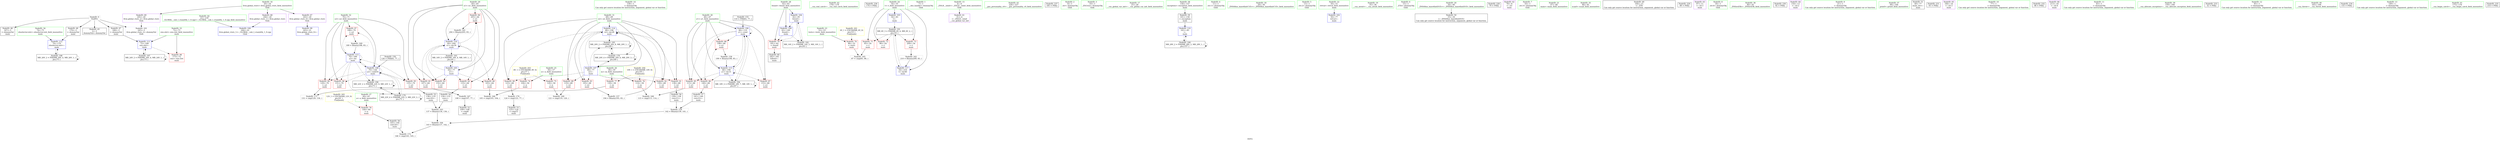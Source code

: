 digraph "SVFG" {
	label="SVFG";

	Node0x55f1053f41d0 [shape=record,color=grey,label="{NodeID: 0\nNullPtr}"];
	Node0x55f1053f41d0 -> Node0x55f10540fee0[style=solid];
	Node0x55f1053f41d0 -> Node0x55f10540ffe0[style=solid];
	Node0x55f1053f41d0 -> Node0x55f1054100b0[style=solid];
	Node0x55f1053f41d0 -> Node0x55f1054111a0[style=solid];
	Node0x55f1053f41d0 -> Node0x55f1054105f0[style=solid];
	Node0x55f105410250 [shape=record,color=red,label="{NodeID: 97\n188\<--70\n\<--y2\nmain\n}"];
	Node0x55f105410250 -> Node0x55f105418690[style=solid];
	Node0x55f1053f56a0 [shape=record,color=green,label="{NodeID: 14\n158\<--1\n\<--dummyObj\nCan only get source location for instruction, argument, global var or function.}"];
	Node0x55f1054147a0 [shape=record,color=black,label="{NodeID: 194\nMR_18V_2 = PHI(MR_18V_7, MR_18V_1, )\npts\{67 \}\n}"];
	Node0x55f1054147a0 -> Node0x55f105410a30[style=dashed];
	Node0x55f1054147a0 -> Node0x55f1054147a0[style=dashed];
	Node0x55f105410e40 [shape=record,color=blue,label="{NodeID: 111\n72\<--168\nexn.slot\<--\nmain\n}"];
	Node0x55f105410e40 -> Node0x55f105410320[style=dashed];
	Node0x55f105410e40 -> Node0x55f105426fc0[style=dashed];
	Node0x55f10540f160 [shape=record,color=green,label="{NodeID: 28\n62\<--63\nfound\<--found_field_insensitive\nmain\n}"];
	Node0x55f10540f160 -> Node0x55f105412bc0[style=solid];
	Node0x55f10540f160 -> Node0x55f105410890[style=solid];
	Node0x55f10540f160 -> Node0x55f105410ca0[style=solid];
	Node0x55f10540fc40 [shape=record,color=green,label="{NodeID: 42\n178\<--179\n__cxa_end_catch\<--__cxa_end_catch_field_insensitive\n}"];
	Node0x55f105411880 [shape=record,color=black,label="{NodeID: 56\n139\<--138\nconv21\<--\nmain\n}"];
	Node0x55f105411880 -> Node0x55f105418510[style=solid];
	Node0x55f105434b60 [shape=record,color=black,label="{NodeID: 236\n174 = PHI()\n}"];
	Node0x55f105412470 [shape=record,color=red,label="{NodeID: 70\n86\<--52\n\<--tests\nmain\n}"];
	Node0x55f105412470 -> Node0x55f105418e10[style=solid];
	Node0x55f105419110 [shape=record,color=grey,label="{NodeID: 167\n108 = cmp(107, 77, )\n}"];
	Node0x55f105419110 -> Node0x55f105411540[style=solid];
	Node0x55f105412fd0 [shape=record,color=red,label="{NodeID: 84\n203\<--64\n\<--x1\nmain\n}"];
	Node0x55f105412fd0 -> Node0x55f105418810[style=solid];
	Node0x55f1053f32e0 [shape=record,color=green,label="{NodeID: 1\n7\<--1\n__dso_handle\<--dummyObj\nGlob }"];
	Node0x55f105410320 [shape=record,color=red,label="{NodeID: 98\n173\<--72\nexn\<--exn.slot\nmain\n}"];
	Node0x55f1053f4b30 [shape=record,color=green,label="{NodeID: 15\n4\<--6\n_ZStL8__ioinit\<--_ZStL8__ioinit_field_insensitive\nGlob }"];
	Node0x55f1053f4b30 -> Node0x55f105411c90[style=solid];
	Node0x55f105414890 [shape=record,color=black,label="{NodeID: 195\nMR_20V_2 = PHI(MR_20V_8, MR_20V_1, )\npts\{69 \}\n}"];
	Node0x55f105414890 -> Node0x55f1054200a0[style=dashed];
	Node0x55f105414890 -> Node0x55f105414890[style=dashed];
	Node0x55f105410f10 [shape=record,color=blue,label="{NodeID: 112\n74\<--170\nehselector.slot\<--\nmain\n}"];
	Node0x55f105410f10 -> Node0x55f1054274c0[style=dashed];
	Node0x55f10540f1f0 [shape=record,color=green,label="{NodeID: 29\n64\<--65\nx1\<--x1_field_insensitive\nmain\n}"];
	Node0x55f10540f1f0 -> Node0x55f105412c90[style=solid];
	Node0x55f10540f1f0 -> Node0x55f105412d60[style=solid];
	Node0x55f10540f1f0 -> Node0x55f105412e30[style=solid];
	Node0x55f10540f1f0 -> Node0x55f105412f00[style=solid];
	Node0x55f10540f1f0 -> Node0x55f105412fd0[style=solid];
	Node0x55f10540f1f0 -> Node0x55f105410960[style=solid];
	Node0x55f10540f1f0 -> Node0x55f105415a80[style=solid];
	Node0x55f10540fd10 [shape=record,color=green,label="{NodeID: 43\n226\<--227\n__gxx_personality_v0\<--__gxx_personality_v0_field_insensitive\n}"];
	Node0x55f105411950 [shape=record,color=black,label="{NodeID: 57\n141\<--140\nconv22\<--\nmain\n}"];
	Node0x55f105411950 -> Node0x55f105418510[style=solid];
	Node0x55f105434c60 [shape=record,color=black,label="{NodeID: 237\n185 = PHI()\n}"];
	Node0x55f105412540 [shape=record,color=red,label="{NodeID: 71\n85\<--54\n\<--t\nmain\n}"];
	Node0x55f105412540 -> Node0x55f105418e10[style=solid];
	Node0x55f105419290 [shape=record,color=grey,label="{NodeID: 168\n115 = cmp(113, 114, )\n}"];
	Node0x55f1054130a0 [shape=record,color=red,label="{NodeID: 85\n113\<--66\n\<--y1\nmain\n}"];
	Node0x55f1054130a0 -> Node0x55f105419290[style=solid];
	Node0x55f1053f57f0 [shape=record,color=green,label="{NodeID: 2\n8\<--1\n.str\<--dummyObj\nGlob }"];
	Node0x55f1054103f0 [shape=record,color=blue,label="{NodeID: 99\n243\<--21\nllvm.global_ctors_0\<--\nGlob }"];
	Node0x55f1053f4c00 [shape=record,color=green,label="{NodeID: 16\n20\<--24\nllvm.global_ctors\<--llvm.global_ctors_field_insensitive\nGlob }"];
	Node0x55f1053f4c00 -> Node0x55f105412170[style=solid];
	Node0x55f1053f4c00 -> Node0x55f105412270[style=solid];
	Node0x55f1053f4c00 -> Node0x55f105412370[style=solid];
	Node0x55f105426ac0 [shape=record,color=black,label="{NodeID: 196\nMR_22V_2 = PHI(MR_22V_9, MR_22V_1, )\npts\{71 \}\n}"];
	Node0x55f105426ac0 -> Node0x55f1054205a0[style=dashed];
	Node0x55f105426ac0 -> Node0x55f105426ac0[style=dashed];
	Node0x55f105410fe0 [shape=record,color=blue,label="{NodeID: 113\n70\<--189\ny2\<--inc\nmain\n}"];
	Node0x55f105410fe0 -> Node0x55f1054137f0[style=dashed];
	Node0x55f105410fe0 -> Node0x55f1054138c0[style=dashed];
	Node0x55f105410fe0 -> Node0x55f105410180[style=dashed];
	Node0x55f105410fe0 -> Node0x55f105410250[style=dashed];
	Node0x55f105410fe0 -> Node0x55f105410bd0[style=dashed];
	Node0x55f105410fe0 -> Node0x55f105410fe0[style=dashed];
	Node0x55f105410fe0 -> Node0x55f1054205a0[style=dashed];
	Node0x55f105410fe0 -> Node0x55f105426ac0[style=dashed];
	Node0x55f10540f280 [shape=record,color=green,label="{NodeID: 30\n66\<--67\ny1\<--y1_field_insensitive\nmain\n}"];
	Node0x55f10540f280 -> Node0x55f1054130a0[style=solid];
	Node0x55f10540f280 -> Node0x55f105413170[style=solid];
	Node0x55f10540f280 -> Node0x55f105413240[style=solid];
	Node0x55f10540f280 -> Node0x55f105413310[style=solid];
	Node0x55f10540f280 -> Node0x55f105410a30[style=solid];
	Node0x55f10540f280 -> Node0x55f1054159b0[style=solid];
	Node0x55f10540fde0 [shape=record,color=green,label="{NodeID: 44\n22\<--239\n_GLOBAL__sub_I_crazyb0y_1_0.cpp\<--_GLOBAL__sub_I_crazyb0y_1_0.cpp_field_insensitive\n}"];
	Node0x55f10540fde0 -> Node0x55f1054104f0[style=solid];
	Node0x55f105411a20 [shape=record,color=black,label="{NodeID: 58\n145\<--144\nconv24\<--\nmain\n}"];
	Node0x55f105411a20 -> Node0x55f105419890[style=solid];
	Node0x55f1051f4660 [shape=record,color=black,label="{NodeID: 155\n110 = PHI(83, 77, )\n}"];
	Node0x55f1051f4660 -> Node0x55f105410a30[style=solid];
	Node0x55f105412610 [shape=record,color=red,label="{NodeID: 72\n96\<--54\n\<--t\nmain\n}"];
	Node0x55f105419410 [shape=record,color=grey,label="{NodeID: 169\n121 = cmp(119, 120, )\n}"];
	Node0x55f105413170 [shape=record,color=red,label="{NodeID: 86\n140\<--66\n\<--y1\nmain\n}"];
	Node0x55f105413170 -> Node0x55f105411950[style=solid];
	Node0x55f1053f4620 [shape=record,color=green,label="{NodeID: 3\n10\<--1\n_ZSt3cin\<--dummyObj\nGlob }"];
	Node0x55f1054104f0 [shape=record,color=blue,label="{NodeID: 100\n244\<--22\nllvm.global_ctors_1\<--_GLOBAL__sub_I_crazyb0y_1_0.cpp\nGlob }"];
	Node0x55f1053f4cd0 [shape=record,color=green,label="{NodeID: 17\n25\<--26\n__cxx_global_var_init\<--__cxx_global_var_init_field_insensitive\n}"];
	Node0x55f105426fc0 [shape=record,color=black,label="{NodeID: 197\nMR_24V_2 = PHI(MR_24V_4, MR_24V_1, )\npts\{73 \}\n}"];
	Node0x55f105426fc0 -> Node0x55f105410e40[style=dashed];
	Node0x55f105426fc0 -> Node0x55f105426fc0[style=dashed];
	Node0x55f1054110b0 [shape=record,color=blue,label="{NodeID: 114\n68\<--194\nx2\<--inc28\nmain\n}"];
	Node0x55f1054110b0 -> Node0x55f1054133e0[style=dashed];
	Node0x55f1054110b0 -> Node0x55f1054134b0[style=dashed];
	Node0x55f1054110b0 -> Node0x55f105413580[style=dashed];
	Node0x55f1054110b0 -> Node0x55f105413650[style=dashed];
	Node0x55f1054110b0 -> Node0x55f105413720[style=dashed];
	Node0x55f1054110b0 -> Node0x55f1054110b0[style=dashed];
	Node0x55f1054110b0 -> Node0x55f1054200a0[style=dashed];
	Node0x55f1054110b0 -> Node0x55f105414890[style=dashed];
	Node0x55f10540f350 [shape=record,color=green,label="{NodeID: 31\n68\<--69\nx2\<--x2_field_insensitive\nmain\n}"];
	Node0x55f10540f350 -> Node0x55f1054133e0[style=solid];
	Node0x55f10540f350 -> Node0x55f1054134b0[style=solid];
	Node0x55f10540f350 -> Node0x55f105413580[style=solid];
	Node0x55f10540f350 -> Node0x55f105413650[style=solid];
	Node0x55f10540f350 -> Node0x55f105413720[style=solid];
	Node0x55f10540f350 -> Node0x55f105410b00[style=solid];
	Node0x55f10540f350 -> Node0x55f1054110b0[style=solid];
	Node0x55f10540fee0 [shape=record,color=black,label="{NodeID: 45\n2\<--3\ndummyVal\<--dummyVal\n}"];
	Node0x55f105411af0 [shape=record,color=black,label="{NodeID: 59\n161\<--156\n\<--exception\nmain\n}"];
	Node0x55f105411af0 -> Node0x55f105410d70[style=solid];
	Node0x55f105417c70 [shape=record,color=black,label="{NodeID: 156\n126 = PHI(83, 77, )\n}"];
	Node0x55f105417c70 -> Node0x55f105410bd0[style=solid];
	Node0x55f1054126e0 [shape=record,color=red,label="{NodeID: 73\n209\<--54\n\<--t\nmain\n}"];
	Node0x55f1054126e0 -> Node0x55f105418990[style=solid];
	Node0x55f105419590 [shape=record,color=grey,label="{NodeID: 170\n124 = cmp(123, 77, )\n}"];
	Node0x55f105419590 -> Node0x55f105411610[style=solid];
	Node0x55f105413240 [shape=record,color=red,label="{NodeID: 87\n153\<--66\n\<--y1\nmain\n}"];
	Node0x55f1053f4740 [shape=record,color=green,label="{NodeID: 4\n11\<--1\n.str.1\<--dummyObj\nGlob }"];
	Node0x55f1054105f0 [shape=record,color=blue, style = dotted,label="{NodeID: 101\n245\<--3\nllvm.global_ctors_2\<--dummyVal\nGlob }"];
	Node0x55f1053f4da0 [shape=record,color=green,label="{NodeID: 18\n29\<--30\n_ZNSt8ios_base4InitC1Ev\<--_ZNSt8ios_base4InitC1Ev_field_insensitive\n}"];
	Node0x55f1054274c0 [shape=record,color=black,label="{NodeID: 198\nMR_26V_2 = PHI(MR_26V_4, MR_26V_1, )\npts\{75 \}\n}"];
	Node0x55f1054274c0 -> Node0x55f105410f10[style=dashed];
	Node0x55f1054274c0 -> Node0x55f1054274c0[style=dashed];
	Node0x55f1054159b0 [shape=record,color=blue,label="{NodeID: 115\n66\<--199\ny1\<--inc31\nmain\n}"];
	Node0x55f1054159b0 -> Node0x55f1054130a0[style=dashed];
	Node0x55f1054159b0 -> Node0x55f105413170[style=dashed];
	Node0x55f1054159b0 -> Node0x55f105413240[style=dashed];
	Node0x55f1054159b0 -> Node0x55f105413310[style=dashed];
	Node0x55f1054159b0 -> Node0x55f105410a30[style=dashed];
	Node0x55f1054159b0 -> Node0x55f1054159b0[style=dashed];
	Node0x55f1054159b0 -> Node0x55f1054147a0[style=dashed];
	Node0x55f10540f420 [shape=record,color=green,label="{NodeID: 32\n70\<--71\ny2\<--y2_field_insensitive\nmain\n}"];
	Node0x55f10540f420 -> Node0x55f1054137f0[style=solid];
	Node0x55f10540f420 -> Node0x55f1054138c0[style=solid];
	Node0x55f10540f420 -> Node0x55f105410180[style=solid];
	Node0x55f10540f420 -> Node0x55f105410250[style=solid];
	Node0x55f10540f420 -> Node0x55f105410bd0[style=solid];
	Node0x55f10540f420 -> Node0x55f105410fe0[style=solid];
	Node0x55f10540ffe0 [shape=record,color=black,label="{NodeID: 46\n167\<--3\n\<--dummyVal\nmain\n}"];
	Node0x55f105411bc0 [shape=record,color=black,label="{NodeID: 60\n182\<--181\ntobool\<--\nmain\n}"];
	Node0x55f105418210 [shape=record,color=grey,label="{NodeID: 157\n194 = Binary(193, 83, )\n}"];
	Node0x55f105418210 -> Node0x55f1054110b0[style=solid];
	Node0x55f1054127b0 [shape=record,color=red,label="{NodeID: 74\n104\<--56\n\<--n\nmain\n}"];
	Node0x55f1054127b0 -> Node0x55f105418f90[style=solid];
	Node0x55f105419710 [shape=record,color=grey,label="{NodeID: 171\n131 = cmp(129, 130, )\n}"];
	Node0x55f105413310 [shape=record,color=red,label="{NodeID: 88\n198\<--66\n\<--y1\nmain\n}"];
	Node0x55f105413310 -> Node0x55f105418390[style=solid];
	Node0x55f1053f48f0 [shape=record,color=green,label="{NodeID: 5\n13\<--1\n.str.2\<--dummyObj\nGlob }"];
	Node0x55f1054106f0 [shape=record,color=blue,label="{NodeID: 102\n50\<--77\nretval\<--\nmain\n}"];
	Node0x55f1053f4e70 [shape=record,color=green,label="{NodeID: 19\n35\<--36\n__cxa_atexit\<--__cxa_atexit_field_insensitive\n}"];
	Node0x55f1054279c0 [shape=record,color=black,label="{NodeID: 199\nMR_28V_2 = PHI(MR_28V_5, MR_28V_1, )\npts\{157 \}\n}"];
	Node0x55f1054279c0 -> Node0x55f105410d70[style=dashed];
	Node0x55f1054279c0 -> Node0x55f1054279c0[style=dashed];
	Node0x55f105415a80 [shape=record,color=blue,label="{NodeID: 116\n64\<--204\nx1\<--inc34\nmain\n}"];
	Node0x55f105415a80 -> Node0x55f105412c90[style=dashed];
	Node0x55f105415a80 -> Node0x55f105412d60[style=dashed];
	Node0x55f105415a80 -> Node0x55f105412e30[style=dashed];
	Node0x55f105415a80 -> Node0x55f105412f00[style=dashed];
	Node0x55f105415a80 -> Node0x55f105412fd0[style=dashed];
	Node0x55f105415a80 -> Node0x55f105415a80[style=dashed];
	Node0x55f105415a80 -> Node0x55f1054142a0[style=dashed];
	Node0x55f10540f4f0 [shape=record,color=green,label="{NodeID: 33\n72\<--73\nexn.slot\<--exn.slot_field_insensitive\nmain\n}"];
	Node0x55f10540f4f0 -> Node0x55f105410320[style=solid];
	Node0x55f10540f4f0 -> Node0x55f105410e40[style=solid];
	Node0x55f1054100b0 [shape=record,color=black,label="{NodeID: 47\n168\<--3\n\<--dummyVal\nmain\n}"];
	Node0x55f1054100b0 -> Node0x55f105410e40[style=solid];
	Node0x55f105411c90 [shape=record,color=purple,label="{NodeID: 61\n31\<--4\n\<--_ZStL8__ioinit\n__cxx_global_var_init\n}"];
	Node0x55f105418390 [shape=record,color=grey,label="{NodeID: 158\n199 = Binary(198, 83, )\n}"];
	Node0x55f105418390 -> Node0x55f1054159b0[style=solid];
	Node0x55f105412880 [shape=record,color=red,label="{NodeID: 75\n120\<--56\n\<--n\nmain\n}"];
	Node0x55f105412880 -> Node0x55f105419410[style=solid];
	Node0x55f105419890 [shape=record,color=grey,label="{NodeID: 172\n146 = cmp(143, 145, )\n}"];
	Node0x55f1054133e0 [shape=record,color=red,label="{NodeID: 89\n119\<--68\n\<--x2\nmain\n}"];
	Node0x55f1054133e0 -> Node0x55f105419410[style=solid];
	Node0x55f1053f4980 [shape=record,color=green,label="{NodeID: 6\n15\<--1\n_ZTIi\<--dummyObj\nGlob }"];
	Node0x55f1054107c0 [shape=record,color=blue,label="{NodeID: 103\n54\<--83\nt\<--\nmain\n}"];
	Node0x55f1054107c0 -> Node0x55f1054241a0[style=dashed];
	Node0x55f1053f4f40 [shape=record,color=green,label="{NodeID: 20\n34\<--40\n_ZNSt8ios_base4InitD1Ev\<--_ZNSt8ios_base4InitD1Ev_field_insensitive\n}"];
	Node0x55f1053f4f40 -> Node0x55f105411370[style=solid];
	Node0x55f105415b50 [shape=record,color=blue,label="{NodeID: 117\n54\<--210\nt\<--inc40\nmain\n}"];
	Node0x55f105415b50 -> Node0x55f1054241a0[style=dashed];
	Node0x55f10540f5c0 [shape=record,color=green,label="{NodeID: 34\n74\<--75\nehselector.slot\<--ehselector.slot_field_insensitive\nmain\n}"];
	Node0x55f10540f5c0 -> Node0x55f105410f10[style=solid];
	Node0x55f1054111a0 [shape=record,color=black,label="{NodeID: 48\n170\<--3\n\<--dummyVal\nmain\n}"];
	Node0x55f1054111a0 -> Node0x55f105410f10[style=solid];
	Node0x55f105434360 [shape=record,color=black,label="{NodeID: 228\n79 = PHI()\n}"];
	Node0x55f105411d60 [shape=record,color=purple,label="{NodeID: 62\n78\<--8\n\<--.str\nmain\n}"];
	Node0x55f105418510 [shape=record,color=grey,label="{NodeID: 159\n142 = Binary(139, 141, )\n}"];
	Node0x55f105418510 -> Node0x55f105418c90[style=solid];
	Node0x55f105412950 [shape=record,color=red,label="{NodeID: 76\n114\<--58\n\<--m\nmain\n}"];
	Node0x55f105412950 -> Node0x55f105419290[style=solid];
	Node0x55f1054134b0 [shape=record,color=red,label="{NodeID: 90\n123\<--68\n\<--x2\nmain\n}"];
	Node0x55f1054134b0 -> Node0x55f105419590[style=solid];
	Node0x55f1053f4a10 [shape=record,color=green,label="{NodeID: 7\n16\<--1\n.str.3\<--dummyObj\nGlob }"];
	Node0x55f105410890 [shape=record,color=blue,label="{NodeID: 104\n62\<--95\nfound\<--\nmain\n}"];
	Node0x55f105410890 -> Node0x55f105412bc0[style=dashed];
	Node0x55f105410890 -> Node0x55f105410ca0[style=dashed];
	Node0x55f105410890 -> Node0x55f105413da0[style=dashed];
	Node0x55f1053f5010 [shape=record,color=green,label="{NodeID: 21\n47\<--48\nmain\<--main_field_insensitive\n}"];
	Node0x55f1054289e0 [shape=record,color=yellow,style=double,label="{NodeID: 201\n4V_1 = ENCHI(MR_4V_0)\npts\{53 \}\nFun[main]}"];
	Node0x55f1054289e0 -> Node0x55f105412470[style=dashed];
	Node0x55f10540f690 [shape=record,color=green,label="{NodeID: 35\n80\<--81\nscanf\<--scanf_field_insensitive\n}"];
	Node0x55f105411270 [shape=record,color=black,label="{NodeID: 49\n164\<--15\n\<--_ZTIi\nCan only get source location for instruction, argument, global var or function.}"];
	Node0x55f105434460 [shape=record,color=black,label="{NodeID: 229\n89 = PHI()\n}"];
	Node0x55f105411e30 [shape=record,color=purple,label="{NodeID: 63\n97\<--11\n\<--.str.1\nmain\n}"];
	Node0x55f105418690 [shape=record,color=grey,label="{NodeID: 160\n189 = Binary(188, 83, )\n}"];
	Node0x55f105418690 -> Node0x55f105410fe0[style=solid];
	Node0x55f105412a20 [shape=record,color=red,label="{NodeID: 77\n130\<--58\n\<--m\nmain\n}"];
	Node0x55f105412a20 -> Node0x55f105419710[style=solid];
	Node0x55f105413580 [shape=record,color=red,label="{NodeID: 91\n138\<--68\n\<--x2\nmain\n}"];
	Node0x55f105413580 -> Node0x55f105411880[style=solid];
	Node0x55f1053f4370 [shape=record,color=green,label="{NodeID: 8\n18\<--1\n.str.4\<--dummyObj\nGlob }"];
	Node0x55f105410960 [shape=record,color=blue,label="{NodeID: 105\n64\<--77\nx1\<--\nmain\n}"];
	Node0x55f105410960 -> Node0x55f105412c90[style=dashed];
	Node0x55f105410960 -> Node0x55f105412d60[style=dashed];
	Node0x55f105410960 -> Node0x55f105412e30[style=dashed];
	Node0x55f105410960 -> Node0x55f105412f00[style=dashed];
	Node0x55f105410960 -> Node0x55f105412fd0[style=dashed];
	Node0x55f105410960 -> Node0x55f105415a80[style=dashed];
	Node0x55f105410960 -> Node0x55f1054142a0[style=dashed];
	Node0x55f1053f50e0 [shape=record,color=green,label="{NodeID: 22\n50\<--51\nretval\<--retval_field_insensitive\nmain\n}"];
	Node0x55f1053f50e0 -> Node0x55f1054106f0[style=solid];
	Node0x55f10540f760 [shape=record,color=green,label="{NodeID: 36\n90\<--91\n_ZNSirsERi\<--_ZNSirsERi_field_insensitive\n}"];
	Node0x55f105411370 [shape=record,color=black,label="{NodeID: 50\n33\<--34\n\<--_ZNSt8ios_base4InitD1Ev\nCan only get source location for instruction, argument, global var or function.}"];
	Node0x55f1054345c0 [shape=record,color=black,label="{NodeID: 230\n92 = PHI()\n}"];
	Node0x55f105411f00 [shape=record,color=purple,label="{NodeID: 64\n154\<--13\n\<--.str.2\nmain\n}"];
	Node0x55f105418810 [shape=record,color=grey,label="{NodeID: 161\n204 = Binary(203, 83, )\n}"];
	Node0x55f105418810 -> Node0x55f105415a80[style=solid];
	Node0x55f105412af0 [shape=record,color=red,label="{NodeID: 78\n144\<--60\n\<--a\nmain\n}"];
	Node0x55f105412af0 -> Node0x55f105411a20[style=solid];
	Node0x55f105413650 [shape=record,color=red,label="{NodeID: 92\n150\<--68\n\<--x2\nmain\n}"];
	Node0x55f1053f4400 [shape=record,color=green,label="{NodeID: 9\n21\<--1\n\<--dummyObj\nCan only get source location for instruction, argument, global var or function.}"];
	Node0x55f105410a30 [shape=record,color=blue,label="{NodeID: 106\n66\<--110\ny1\<--cond\nmain\n}"];
	Node0x55f105410a30 -> Node0x55f1054130a0[style=dashed];
	Node0x55f105410a30 -> Node0x55f105413170[style=dashed];
	Node0x55f105410a30 -> Node0x55f105413240[style=dashed];
	Node0x55f105410a30 -> Node0x55f105413310[style=dashed];
	Node0x55f105410a30 -> Node0x55f105410a30[style=dashed];
	Node0x55f105410a30 -> Node0x55f1054159b0[style=dashed];
	Node0x55f105410a30 -> Node0x55f1054147a0[style=dashed];
	Node0x55f1053f51b0 [shape=record,color=green,label="{NodeID: 23\n52\<--53\ntests\<--tests_field_insensitive\nmain\n}"];
	Node0x55f1053f51b0 -> Node0x55f105412470[style=solid];
	Node0x55f105428ba0 [shape=record,color=yellow,style=double,label="{NodeID: 203\n8V_1 = ENCHI(MR_8V_0)\npts\{57 \}\nFun[main]}"];
	Node0x55f105428ba0 -> Node0x55f1054127b0[style=dashed];
	Node0x55f105428ba0 -> Node0x55f105412880[style=dashed];
	Node0x55f10540f830 [shape=record,color=green,label="{NodeID: 37\n99\<--100\nprintf\<--printf_field_insensitive\n}"];
	Node0x55f105411470 [shape=record,color=black,label="{NodeID: 51\n49\<--77\nmain_ret\<--\nmain\n}"];
	Node0x55f1054346c0 [shape=record,color=black,label="{NodeID: 231\n93 = PHI()\n}"];
	Node0x55f105411fd0 [shape=record,color=purple,label="{NodeID: 65\n184\<--16\n\<--.str.3\nmain\n}"];
	Node0x55f105418990 [shape=record,color=grey,label="{NodeID: 162\n210 = Binary(209, 83, )\n}"];
	Node0x55f105418990 -> Node0x55f105415b50[style=solid];
	Node0x55f105412bc0 [shape=record,color=red,label="{NodeID: 79\n181\<--62\n\<--found\nmain\n}"];
	Node0x55f105412bc0 -> Node0x55f105411bc0[style=solid];
	Node0x55f105413720 [shape=record,color=red,label="{NodeID: 93\n193\<--68\n\<--x2\nmain\n}"];
	Node0x55f105413720 -> Node0x55f105418210[style=solid];
	Node0x55f1053f4490 [shape=record,color=green,label="{NodeID: 10\n77\<--1\n\<--dummyObj\nCan only get source location for instruction, argument, global var or function.}"];
	Node0x55f105410b00 [shape=record,color=blue,label="{NodeID: 107\n68\<--77\nx2\<--\nmain\n}"];
	Node0x55f105410b00 -> Node0x55f1054133e0[style=dashed];
	Node0x55f105410b00 -> Node0x55f1054134b0[style=dashed];
	Node0x55f105410b00 -> Node0x55f105413580[style=dashed];
	Node0x55f105410b00 -> Node0x55f105413650[style=dashed];
	Node0x55f105410b00 -> Node0x55f105413720[style=dashed];
	Node0x55f105410b00 -> Node0x55f1054110b0[style=dashed];
	Node0x55f105410b00 -> Node0x55f1054200a0[style=dashed];
	Node0x55f105410b00 -> Node0x55f105414890[style=dashed];
	Node0x55f1053f5280 [shape=record,color=green,label="{NodeID: 24\n54\<--55\nt\<--t_field_insensitive\nmain\n}"];
	Node0x55f1053f5280 -> Node0x55f105412540[style=solid];
	Node0x55f1053f5280 -> Node0x55f105412610[style=solid];
	Node0x55f1053f5280 -> Node0x55f1054126e0[style=solid];
	Node0x55f1053f5280 -> Node0x55f1054107c0[style=solid];
	Node0x55f1053f5280 -> Node0x55f105415b50[style=solid];
	Node0x55f105428c80 [shape=record,color=yellow,style=double,label="{NodeID: 204\n10V_1 = ENCHI(MR_10V_0)\npts\{59 \}\nFun[main]}"];
	Node0x55f105428c80 -> Node0x55f105412950[style=dashed];
	Node0x55f105428c80 -> Node0x55f105412a20[style=dashed];
	Node0x55f10540f900 [shape=record,color=green,label="{NodeID: 38\n156\<--157\nexception\<--exception_field_insensitive\nmain\n}"];
	Node0x55f10540f900 -> Node0x55f105411af0[style=solid];
	Node0x55f105411540 [shape=record,color=black,label="{NodeID: 52\n109\<--108\n\<--cmp8\nmain\n}"];
	Node0x55f105434790 [shape=record,color=black,label="{NodeID: 232\n98 = PHI()\n}"];
	Node0x55f1054120a0 [shape=record,color=purple,label="{NodeID: 66\n213\<--18\n\<--.str.4\nmain\n}"];
	Node0x55f105418b10 [shape=record,color=grey,label="{NodeID: 163\n137 = Binary(134, 136, )\n}"];
	Node0x55f105418b10 -> Node0x55f105418c90[style=solid];
	Node0x55f105412c90 [shape=record,color=red,label="{NodeID: 80\n103\<--64\n\<--x1\nmain\n}"];
	Node0x55f105412c90 -> Node0x55f105418f90[style=solid];
	Node0x55f1054137f0 [shape=record,color=red,label="{NodeID: 94\n129\<--70\n\<--y2\nmain\n}"];
	Node0x55f1054137f0 -> Node0x55f105419710[style=solid];
	Node0x55f1053f5430 [shape=record,color=green,label="{NodeID: 11\n83\<--1\n\<--dummyObj\nCan only get source location for instruction, argument, global var or function.}"];
	Node0x55f1054241a0 [shape=record,color=black,label="{NodeID: 191\nMR_6V_3 = PHI(MR_6V_4, MR_6V_2, )\npts\{55 \}\n}"];
	Node0x55f1054241a0 -> Node0x55f105412540[style=dashed];
	Node0x55f1054241a0 -> Node0x55f105412610[style=dashed];
	Node0x55f1054241a0 -> Node0x55f1054126e0[style=dashed];
	Node0x55f1054241a0 -> Node0x55f105415b50[style=dashed];
	Node0x55f105410bd0 [shape=record,color=blue,label="{NodeID: 108\n70\<--126\ny2\<--cond16\nmain\n}"];
	Node0x55f105410bd0 -> Node0x55f1054137f0[style=dashed];
	Node0x55f105410bd0 -> Node0x55f1054138c0[style=dashed];
	Node0x55f105410bd0 -> Node0x55f105410180[style=dashed];
	Node0x55f105410bd0 -> Node0x55f105410250[style=dashed];
	Node0x55f105410bd0 -> Node0x55f105410bd0[style=dashed];
	Node0x55f105410bd0 -> Node0x55f105410fe0[style=dashed];
	Node0x55f105410bd0 -> Node0x55f1054205a0[style=dashed];
	Node0x55f105410bd0 -> Node0x55f105426ac0[style=dashed];
	Node0x55f10540efb0 [shape=record,color=green,label="{NodeID: 25\n56\<--57\nn\<--n_field_insensitive\nmain\n}"];
	Node0x55f10540efb0 -> Node0x55f1054127b0[style=solid];
	Node0x55f10540efb0 -> Node0x55f105412880[style=solid];
	Node0x55f105429570 [shape=record,color=yellow,style=double,label="{NodeID: 205\n12V_1 = ENCHI(MR_12V_0)\npts\{61 \}\nFun[main]}"];
	Node0x55f105429570 -> Node0x55f105412af0[style=dashed];
	Node0x55f10540f9d0 [shape=record,color=green,label="{NodeID: 39\n159\<--160\n__cxa_allocate_exception\<--__cxa_allocate_exception_field_insensitive\n}"];
	Node0x55f105411610 [shape=record,color=black,label="{NodeID: 53\n125\<--124\n\<--cmp15\nmain\n}"];
	Node0x55f105434860 [shape=record,color=black,label="{NodeID: 233\n32 = PHI()\n}"];
	Node0x55f105412170 [shape=record,color=purple,label="{NodeID: 67\n243\<--20\nllvm.global_ctors_0\<--llvm.global_ctors\nGlob }"];
	Node0x55f105412170 -> Node0x55f1054103f0[style=solid];
	Node0x55f105418c90 [shape=record,color=grey,label="{NodeID: 164\n143 = Binary(137, 142, )\n}"];
	Node0x55f105418c90 -> Node0x55f105419890[style=solid];
	Node0x55f105412d60 [shape=record,color=red,label="{NodeID: 81\n107\<--64\n\<--x1\nmain\n}"];
	Node0x55f105412d60 -> Node0x55f105419110[style=solid];
	Node0x55f1054200a0 [shape=record,color=black,label="{NodeID: 178\nMR_20V_4 = PHI(MR_20V_6, MR_20V_3, )\npts\{69 \}\n}"];
	Node0x55f1054200a0 -> Node0x55f105410b00[style=dashed];
	Node0x55f1054200a0 -> Node0x55f1054200a0[style=dashed];
	Node0x55f1054200a0 -> Node0x55f105414890[style=dashed];
	Node0x55f1054138c0 [shape=record,color=red,label="{NodeID: 95\n135\<--70\n\<--y2\nmain\n}"];
	Node0x55f1054138c0 -> Node0x55f1054117b0[style=solid];
	Node0x55f1053f5500 [shape=record,color=green,label="{NodeID: 12\n95\<--1\n\<--dummyObj\nCan only get source location for instruction, argument, global var or function.}"];
	Node0x55f105413da0 [shape=record,color=black,label="{NodeID: 192\nMR_14V_2 = PHI(MR_14V_5, MR_14V_1, )\npts\{63 \}\n}"];
	Node0x55f105413da0 -> Node0x55f105410890[style=dashed];
	Node0x55f105410ca0 [shape=record,color=blue,label="{NodeID: 109\n62\<--149\nfound\<--\nmain\n}"];
	Node0x55f105410ca0 -> Node0x55f105412bc0[style=dashed];
	Node0x55f105410ca0 -> Node0x55f105413da0[style=dashed];
	Node0x55f10540f040 [shape=record,color=green,label="{NodeID: 26\n58\<--59\nm\<--m_field_insensitive\nmain\n}"];
	Node0x55f10540f040 -> Node0x55f105412950[style=solid];
	Node0x55f10540f040 -> Node0x55f105412a20[style=solid];
	Node0x55f10540faa0 [shape=record,color=green,label="{NodeID: 40\n165\<--166\n__cxa_throw\<--__cxa_throw_field_insensitive\n}"];
	Node0x55f1054116e0 [shape=record,color=black,label="{NodeID: 54\n134\<--133\nconv\<--\nmain\n}"];
	Node0x55f1054116e0 -> Node0x55f105418b10[style=solid];
	Node0x55f105434960 [shape=record,color=black,label="{NodeID: 234\n155 = PHI()\n}"];
	Node0x55f105412270 [shape=record,color=purple,label="{NodeID: 68\n244\<--20\nllvm.global_ctors_1\<--llvm.global_ctors\nGlob }"];
	Node0x55f105412270 -> Node0x55f1054104f0[style=solid];
	Node0x55f105418e10 [shape=record,color=grey,label="{NodeID: 165\n87 = cmp(85, 86, )\n}"];
	Node0x55f105412e30 [shape=record,color=red,label="{NodeID: 82\n133\<--64\n\<--x1\nmain\n}"];
	Node0x55f105412e30 -> Node0x55f1054116e0[style=solid];
	Node0x55f1054205a0 [shape=record,color=black,label="{NodeID: 179\nMR_22V_4 = PHI(MR_22V_5, MR_22V_3, )\npts\{71 \}\n}"];
	Node0x55f1054205a0 -> Node0x55f105410bd0[style=dashed];
	Node0x55f1054205a0 -> Node0x55f1054205a0[style=dashed];
	Node0x55f1054205a0 -> Node0x55f105426ac0[style=dashed];
	Node0x55f105410180 [shape=record,color=red,label="{NodeID: 96\n151\<--70\n\<--y2\nmain\n}"];
	Node0x55f1053f55d0 [shape=record,color=green,label="{NodeID: 13\n149\<--1\n\<--dummyObj\nCan only get source location for instruction, argument, global var or function.}"];
	Node0x55f1054142a0 [shape=record,color=black,label="{NodeID: 193\nMR_16V_2 = PHI(MR_16V_4, MR_16V_1, )\npts\{65 \}\n}"];
	Node0x55f1054142a0 -> Node0x55f105410960[style=dashed];
	Node0x55f105410d70 [shape=record,color=blue,label="{NodeID: 110\n161\<--83\n\<--\nmain\n}"];
	Node0x55f105410d70 -> Node0x55f1054279c0[style=dashed];
	Node0x55f10540f0d0 [shape=record,color=green,label="{NodeID: 27\n60\<--61\na\<--a_field_insensitive\nmain\n}"];
	Node0x55f10540f0d0 -> Node0x55f105412af0[style=solid];
	Node0x55f10540fb70 [shape=record,color=green,label="{NodeID: 41\n175\<--176\n__cxa_begin_catch\<--__cxa_begin_catch_field_insensitive\n}"];
	Node0x55f1054117b0 [shape=record,color=black,label="{NodeID: 55\n136\<--135\nconv20\<--\nmain\n}"];
	Node0x55f1054117b0 -> Node0x55f105418b10[style=solid];
	Node0x55f105434a60 [shape=record,color=black,label="{NodeID: 235\n214 = PHI()\n}"];
	Node0x55f105412370 [shape=record,color=purple,label="{NodeID: 69\n245\<--20\nllvm.global_ctors_2\<--llvm.global_ctors\nGlob }"];
	Node0x55f105412370 -> Node0x55f1054105f0[style=solid];
	Node0x55f105418f90 [shape=record,color=grey,label="{NodeID: 166\n105 = cmp(103, 104, )\n}"];
	Node0x55f105412f00 [shape=record,color=red,label="{NodeID: 83\n152\<--64\n\<--x1\nmain\n}"];
}
